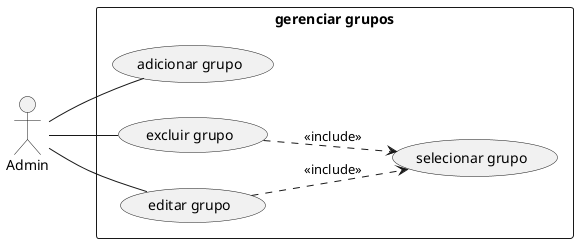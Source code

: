 @startuml
left to right direction
skinparam packgestyle rectangle
actor Admin
rectangle "gerenciar grupos" {
  Admin -- (adicionar grupo)
  Admin -- (excluir grupo)
  Admin -- (editar grupo)
  (excluir grupo) ..> (selecionar grupo): <<include>>
  (editar grupo) ..> (selecionar grupo): <<include>>
}
@enduml